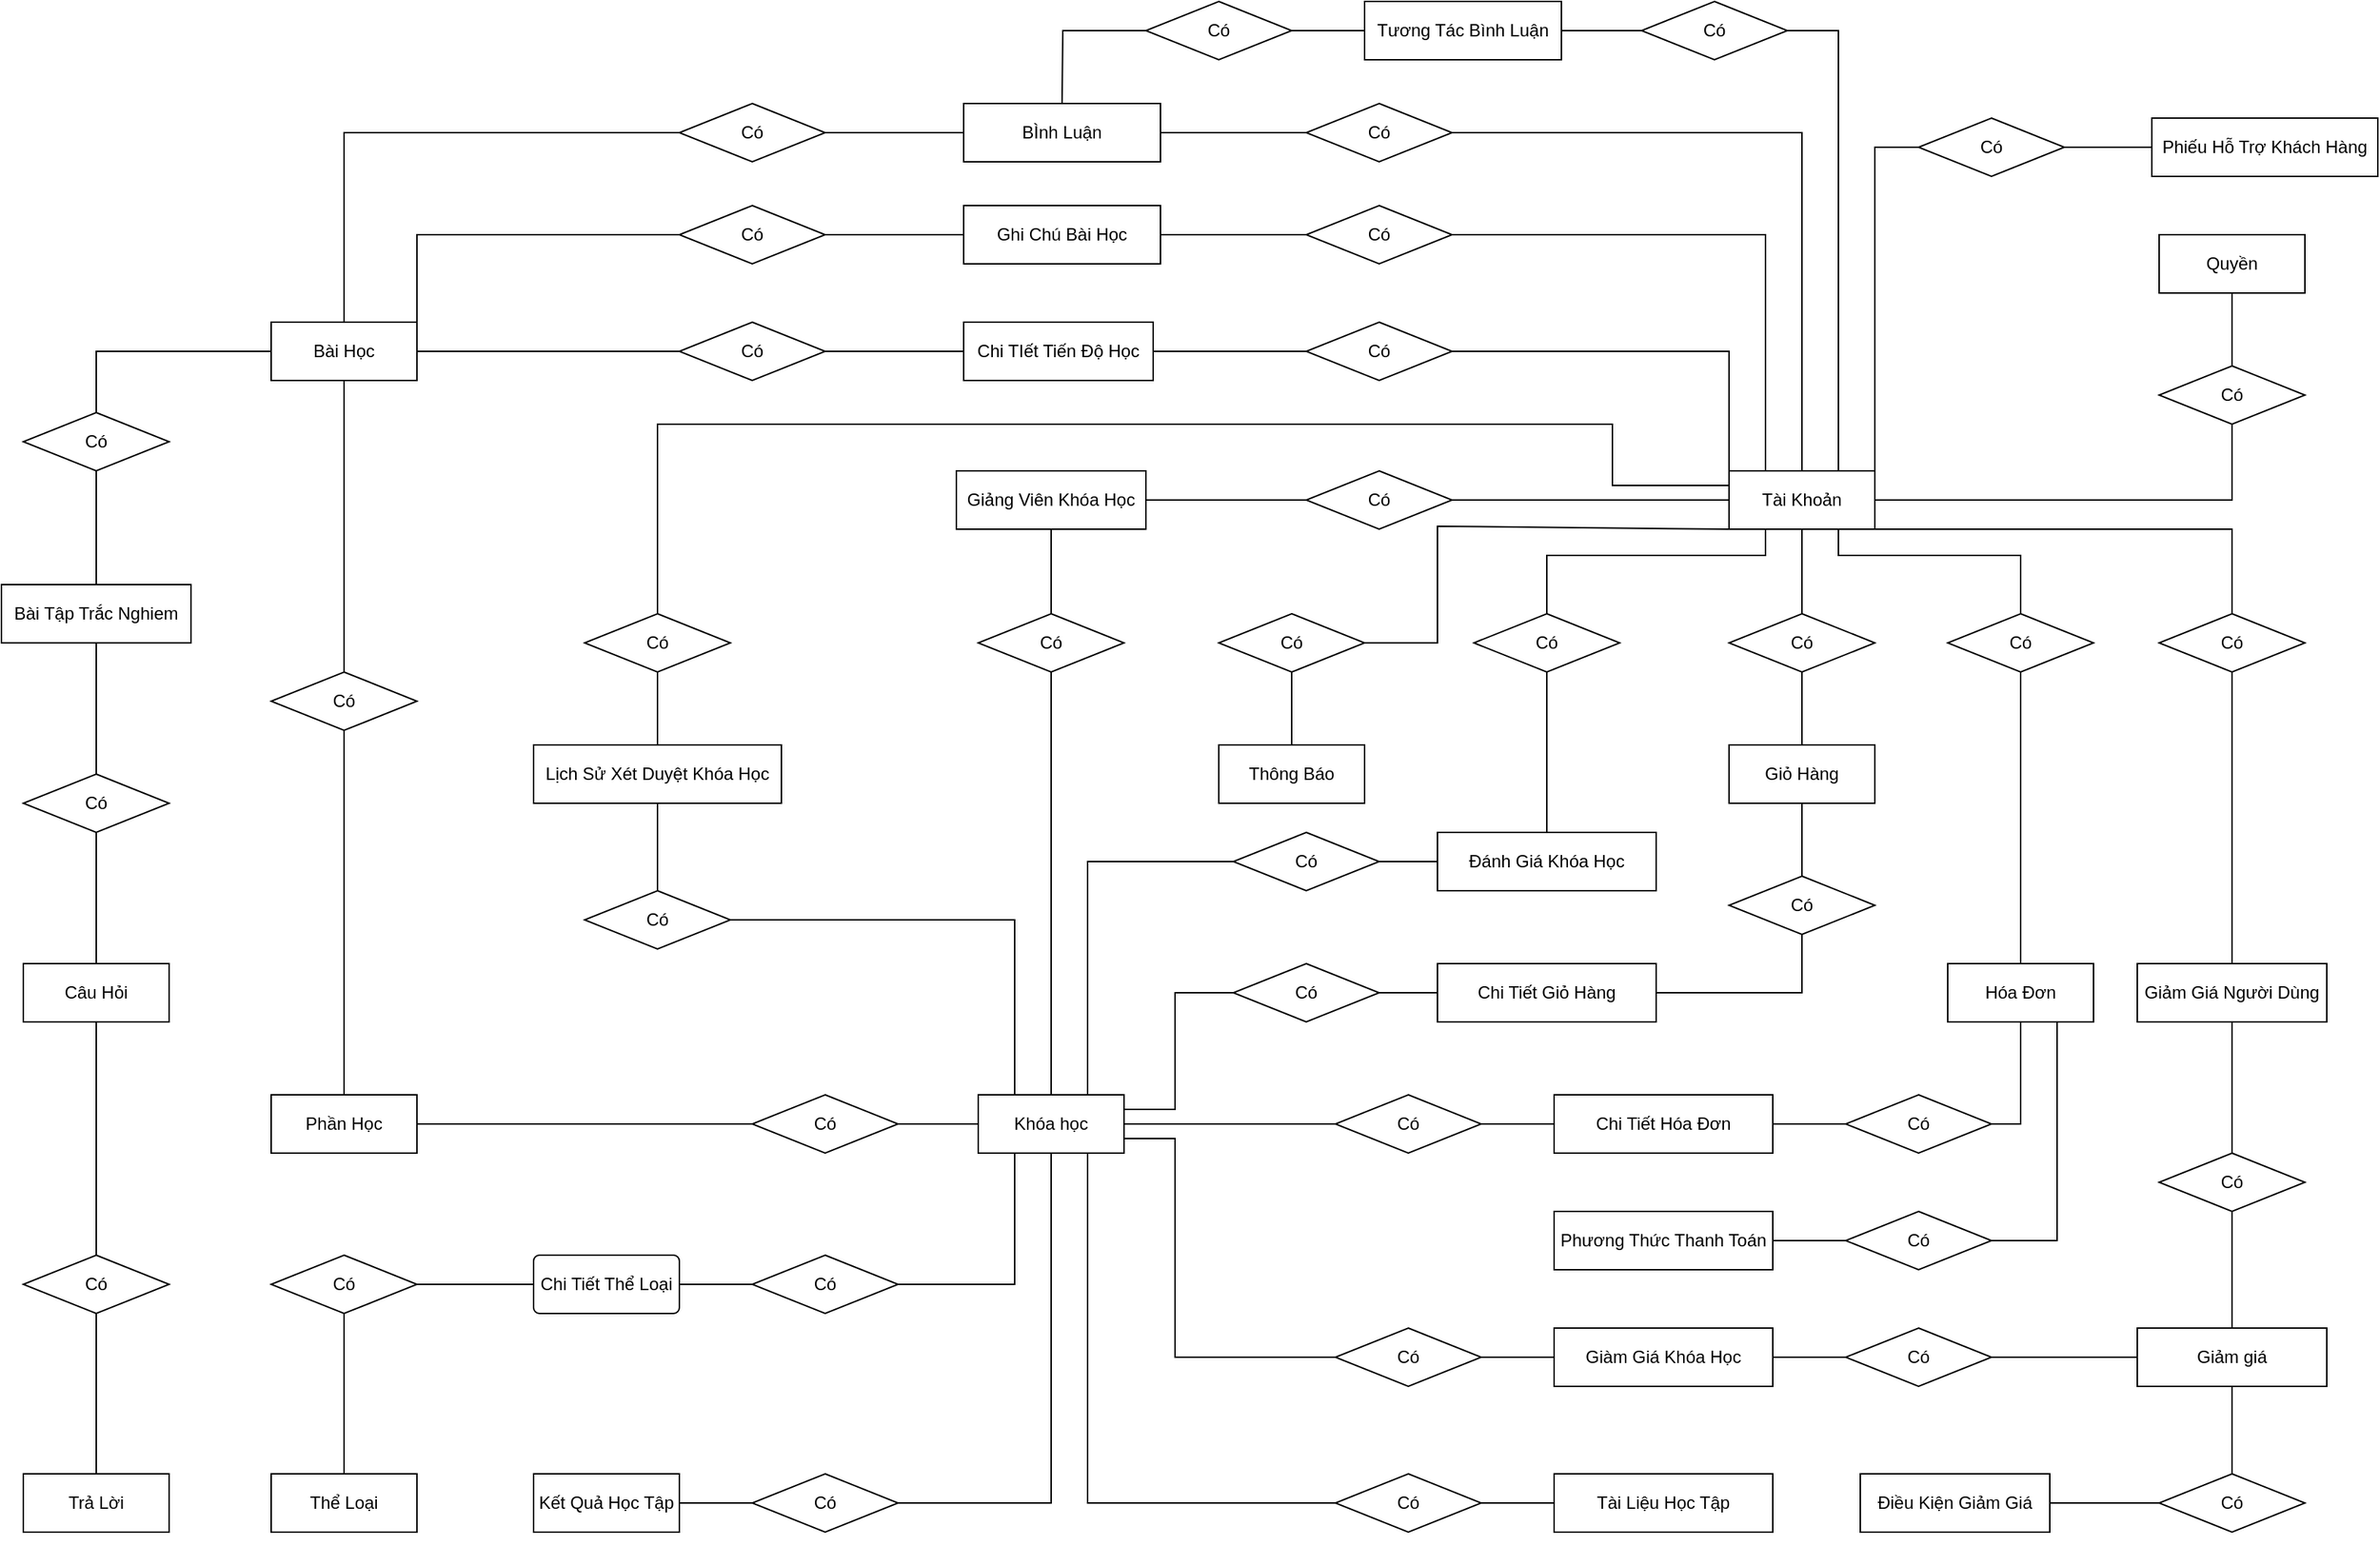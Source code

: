<mxfile version="26.0.4">
  <diagram id="R2lEEEUBdFMjLlhIrx00" name="Page-1">
    <mxGraphModel dx="2279" dy="1959" grid="1" gridSize="10" guides="1" tooltips="1" connect="1" arrows="1" fold="1" page="1" pageScale="1" pageWidth="850" pageHeight="1100" math="0" shadow="0" extFonts="Permanent Marker^https://fonts.googleapis.com/css?family=Permanent+Marker">
      <root>
        <mxCell id="0" />
        <mxCell id="1" parent="0" />
        <mxCell id="bHssMF1aIb_r4F3_CLn2-1" value="Có" style="shape=rhombus;perimeter=rhombusPerimeter;whiteSpace=wrap;html=1;align=center;fontSize=12;" vertex="1" parent="1">
          <mxGeometry x="1015" y="-60" width="100" height="40" as="geometry" />
        </mxCell>
        <mxCell id="bHssMF1aIb_r4F3_CLn2-8" value="Tài Khoản" style="whiteSpace=wrap;html=1;align=center;" vertex="1" parent="1">
          <mxGeometry x="720" y="12" width="100" height="40" as="geometry" />
        </mxCell>
        <mxCell id="bHssMF1aIb_r4F3_CLn2-9" value="Khóa học" style="whiteSpace=wrap;html=1;align=center;" vertex="1" parent="1">
          <mxGeometry x="205" y="440" width="100" height="40" as="geometry" />
        </mxCell>
        <mxCell id="bHssMF1aIb_r4F3_CLn2-13" value="Quyền" style="whiteSpace=wrap;html=1;align=center;" vertex="1" parent="1">
          <mxGeometry x="1015" y="-150" width="100" height="40" as="geometry" />
        </mxCell>
        <mxCell id="bHssMF1aIb_r4F3_CLn2-28" value="Giảng Viên Khóa Học" style="whiteSpace=wrap;html=1;align=center;" vertex="1" parent="1">
          <mxGeometry x="190" y="12" width="130" height="40" as="geometry" />
        </mxCell>
        <mxCell id="bHssMF1aIb_r4F3_CLn2-34" value="Có" style="shape=rhombus;perimeter=rhombusPerimeter;whiteSpace=wrap;html=1;align=center;fontSize=12;" vertex="1" parent="1">
          <mxGeometry x="430" y="12" width="100" height="40" as="geometry" />
        </mxCell>
        <mxCell id="bHssMF1aIb_r4F3_CLn2-35" value="Có" style="shape=rhombus;perimeter=rhombusPerimeter;whiteSpace=wrap;html=1;align=center;fontSize=12;" vertex="1" parent="1">
          <mxGeometry x="-450" y="-28" width="100" height="40" as="geometry" />
        </mxCell>
        <mxCell id="bHssMF1aIb_r4F3_CLn2-36" value="Chi Tiết Thể Loại" style="rounded=1;arcSize=10;whiteSpace=wrap;html=1;align=center;" vertex="1" parent="1">
          <mxGeometry x="-100" y="550" width="100" height="40" as="geometry" />
        </mxCell>
        <mxCell id="bHssMF1aIb_r4F3_CLn2-37" value="Phần Học" style="whiteSpace=wrap;html=1;align=center;" vertex="1" parent="1">
          <mxGeometry x="-280" y="440" width="100" height="40" as="geometry" />
        </mxCell>
        <mxCell id="bHssMF1aIb_r4F3_CLn2-39" value="Bài Học" style="whiteSpace=wrap;html=1;align=center;" vertex="1" parent="1">
          <mxGeometry x="-280" y="-90" width="100" height="40" as="geometry" />
        </mxCell>
        <mxCell id="bHssMF1aIb_r4F3_CLn2-40" value="Có" style="shape=rhombus;perimeter=rhombusPerimeter;whiteSpace=wrap;html=1;align=center;fontSize=12;" vertex="1" parent="1">
          <mxGeometry x="50" y="440" width="100" height="40" as="geometry" />
        </mxCell>
        <mxCell id="bHssMF1aIb_r4F3_CLn2-41" value="Có" style="shape=rhombus;perimeter=rhombusPerimeter;whiteSpace=wrap;html=1;align=center;fontSize=12;" vertex="1" parent="1">
          <mxGeometry x="-280" y="150" width="100" height="40" as="geometry" />
        </mxCell>
        <mxCell id="bHssMF1aIb_r4F3_CLn2-43" value="Thể Loại" style="whiteSpace=wrap;html=1;align=center;" vertex="1" parent="1">
          <mxGeometry x="-280" y="700" width="100" height="40" as="geometry" />
        </mxCell>
        <mxCell id="bHssMF1aIb_r4F3_CLn2-44" value="Kết Quả Học Tập" style="whiteSpace=wrap;html=1;align=center;" vertex="1" parent="1">
          <mxGeometry x="-100" y="700" width="100" height="40" as="geometry" />
        </mxCell>
        <mxCell id="bHssMF1aIb_r4F3_CLn2-45" value="Tài Liệu Học Tập" style="whiteSpace=wrap;html=1;align=center;" vertex="1" parent="1">
          <mxGeometry x="600" y="700" width="150" height="40" as="geometry" />
        </mxCell>
        <mxCell id="bHssMF1aIb_r4F3_CLn2-46" value="Hóa Đơn" style="whiteSpace=wrap;html=1;align=center;" vertex="1" parent="1">
          <mxGeometry x="870" y="350" width="100" height="40" as="geometry" />
        </mxCell>
        <mxCell id="bHssMF1aIb_r4F3_CLn2-47" value="Chi Tiết Hóa Đơn" style="whiteSpace=wrap;html=1;align=center;" vertex="1" parent="1">
          <mxGeometry x="600" y="440" width="150" height="40" as="geometry" />
        </mxCell>
        <mxCell id="bHssMF1aIb_r4F3_CLn2-48" value="Chi Tiết Giỏ Hàng" style="whiteSpace=wrap;html=1;align=center;" vertex="1" parent="1">
          <mxGeometry x="520" y="350" width="150" height="40" as="geometry" />
        </mxCell>
        <mxCell id="bHssMF1aIb_r4F3_CLn2-49" value="Giỏ Hàng" style="whiteSpace=wrap;html=1;align=center;" vertex="1" parent="1">
          <mxGeometry x="720" y="200" width="100" height="40" as="geometry" />
        </mxCell>
        <mxCell id="bHssMF1aIb_r4F3_CLn2-50" value="Giảm giá" style="whiteSpace=wrap;html=1;align=center;" vertex="1" parent="1">
          <mxGeometry x="1000" y="600" width="130" height="40" as="geometry" />
        </mxCell>
        <mxCell id="bHssMF1aIb_r4F3_CLn2-51" value="Giàm Giá Khóa Học" style="whiteSpace=wrap;html=1;align=center;" vertex="1" parent="1">
          <mxGeometry x="600" y="600" width="150" height="40" as="geometry" />
        </mxCell>
        <mxCell id="bHssMF1aIb_r4F3_CLn2-52" value="Giảm Giá Người Dùng" style="whiteSpace=wrap;html=1;align=center;" vertex="1" parent="1">
          <mxGeometry x="1000" y="350" width="130" height="40" as="geometry" />
        </mxCell>
        <mxCell id="bHssMF1aIb_r4F3_CLn2-53" value="Điều Kiện Giảm Giá" style="whiteSpace=wrap;html=1;align=center;" vertex="1" parent="1">
          <mxGeometry x="810" y="700" width="130" height="40" as="geometry" />
        </mxCell>
        <mxCell id="bHssMF1aIb_r4F3_CLn2-54" value="Bài Tập Trắc Nghiem" style="whiteSpace=wrap;html=1;align=center;" vertex="1" parent="1">
          <mxGeometry x="-465" y="90" width="130" height="40" as="geometry" />
        </mxCell>
        <mxCell id="bHssMF1aIb_r4F3_CLn2-55" value="Câu Hỏi" style="whiteSpace=wrap;html=1;align=center;" vertex="1" parent="1">
          <mxGeometry x="-450" y="350" width="100" height="40" as="geometry" />
        </mxCell>
        <mxCell id="bHssMF1aIb_r4F3_CLn2-56" value="Trả Lời" style="whiteSpace=wrap;html=1;align=center;" vertex="1" parent="1">
          <mxGeometry x="-450" y="700" width="100" height="40" as="geometry" />
        </mxCell>
        <mxCell id="bHssMF1aIb_r4F3_CLn2-67" value="" style="endArrow=none;html=1;rounded=0;entryX=0.5;entryY=1;entryDx=0;entryDy=0;exitX=1;exitY=0.5;exitDx=0;exitDy=0;" edge="1" parent="1" source="bHssMF1aIb_r4F3_CLn2-8" target="bHssMF1aIb_r4F3_CLn2-1">
          <mxGeometry relative="1" as="geometry">
            <mxPoint x="690" y="32" as="sourcePoint" />
            <mxPoint x="850" y="31.57" as="targetPoint" />
            <Array as="points">
              <mxPoint x="920" y="32" />
              <mxPoint x="1065" y="32" />
            </Array>
          </mxGeometry>
        </mxCell>
        <mxCell id="bHssMF1aIb_r4F3_CLn2-68" value="" style="resizable=0;html=1;whiteSpace=wrap;align=left;verticalAlign=bottom;" connectable="0" vertex="1" parent="bHssMF1aIb_r4F3_CLn2-67">
          <mxGeometry x="-1" relative="1" as="geometry">
            <mxPoint x="10" as="offset" />
          </mxGeometry>
        </mxCell>
        <mxCell id="bHssMF1aIb_r4F3_CLn2-69" value="" style="resizable=0;html=1;whiteSpace=wrap;align=right;verticalAlign=bottom;" connectable="0" vertex="1" parent="bHssMF1aIb_r4F3_CLn2-67">
          <mxGeometry x="1" relative="1" as="geometry" />
        </mxCell>
        <mxCell id="bHssMF1aIb_r4F3_CLn2-76" value="" style="endArrow=none;html=1;rounded=0;exitX=0.5;exitY=0;exitDx=0;exitDy=0;entryX=0.5;entryY=1;entryDx=0;entryDy=0;" edge="1" parent="1" source="bHssMF1aIb_r4F3_CLn2-1" target="bHssMF1aIb_r4F3_CLn2-13">
          <mxGeometry relative="1" as="geometry">
            <mxPoint x="900" y="49.13" as="sourcePoint" />
            <mxPoint x="1060" y="49.13" as="targetPoint" />
          </mxGeometry>
        </mxCell>
        <mxCell id="bHssMF1aIb_r4F3_CLn2-77" value="" style="resizable=0;html=1;whiteSpace=wrap;align=right;verticalAlign=bottom;" connectable="0" vertex="1" parent="bHssMF1aIb_r4F3_CLn2-76">
          <mxGeometry x="1" relative="1" as="geometry">
            <mxPoint x="-10" as="offset" />
          </mxGeometry>
        </mxCell>
        <mxCell id="bHssMF1aIb_r4F3_CLn2-78" value="" style="endArrow=none;html=1;rounded=0;exitX=1;exitY=0.5;exitDx=0;exitDy=0;entryX=0;entryY=0.5;entryDx=0;entryDy=0;" edge="1" parent="1" source="bHssMF1aIb_r4F3_CLn2-28" target="bHssMF1aIb_r4F3_CLn2-34">
          <mxGeometry relative="1" as="geometry">
            <mxPoint x="680" y="42" as="sourcePoint" />
            <mxPoint x="430" y="90" as="targetPoint" />
          </mxGeometry>
        </mxCell>
        <mxCell id="bHssMF1aIb_r4F3_CLn2-79" value="" style="resizable=0;html=1;whiteSpace=wrap;align=left;verticalAlign=bottom;" connectable="0" vertex="1" parent="bHssMF1aIb_r4F3_CLn2-78">
          <mxGeometry x="-1" relative="1" as="geometry">
            <mxPoint x="10" as="offset" />
          </mxGeometry>
        </mxCell>
        <mxCell id="bHssMF1aIb_r4F3_CLn2-80" value="" style="resizable=0;html=1;whiteSpace=wrap;align=right;verticalAlign=bottom;" connectable="0" vertex="1" parent="bHssMF1aIb_r4F3_CLn2-78">
          <mxGeometry x="1" relative="1" as="geometry" />
        </mxCell>
        <mxCell id="bHssMF1aIb_r4F3_CLn2-81" value="" style="endArrow=none;html=1;rounded=0;exitX=1;exitY=0.5;exitDx=0;exitDy=0;entryX=0;entryY=0.5;entryDx=0;entryDy=0;" edge="1" parent="1" source="bHssMF1aIb_r4F3_CLn2-34" target="bHssMF1aIb_r4F3_CLn2-8">
          <mxGeometry relative="1" as="geometry">
            <mxPoint x="450" y="100" as="sourcePoint" />
            <mxPoint x="540" y="100" as="targetPoint" />
          </mxGeometry>
        </mxCell>
        <mxCell id="bHssMF1aIb_r4F3_CLn2-82" value="" style="resizable=0;html=1;whiteSpace=wrap;align=right;verticalAlign=bottom;" connectable="0" vertex="1" parent="bHssMF1aIb_r4F3_CLn2-81">
          <mxGeometry x="1" relative="1" as="geometry">
            <mxPoint x="-10" as="offset" />
          </mxGeometry>
        </mxCell>
        <mxCell id="bHssMF1aIb_r4F3_CLn2-83" value="Có" style="shape=rhombus;perimeter=rhombusPerimeter;whiteSpace=wrap;html=1;align=center;fontSize=12;" vertex="1" parent="1">
          <mxGeometry x="205" y="110" width="100" height="40" as="geometry" />
        </mxCell>
        <mxCell id="bHssMF1aIb_r4F3_CLn2-84" value="" style="endArrow=none;html=1;rounded=0;exitX=0.5;exitY=1;exitDx=0;exitDy=0;entryX=0.5;entryY=0;entryDx=0;entryDy=0;" edge="1" parent="1" target="bHssMF1aIb_r4F3_CLn2-83" source="bHssMF1aIb_r4F3_CLn2-28">
          <mxGeometry relative="1" as="geometry">
            <mxPoint x="270" y="130" as="sourcePoint" />
            <mxPoint x="380" y="188" as="targetPoint" />
          </mxGeometry>
        </mxCell>
        <mxCell id="bHssMF1aIb_r4F3_CLn2-85" value="" style="resizable=0;html=1;whiteSpace=wrap;align=left;verticalAlign=bottom;" connectable="0" vertex="1" parent="bHssMF1aIb_r4F3_CLn2-84">
          <mxGeometry x="-1" relative="1" as="geometry">
            <mxPoint x="10" as="offset" />
          </mxGeometry>
        </mxCell>
        <mxCell id="bHssMF1aIb_r4F3_CLn2-86" value="" style="resizable=0;html=1;whiteSpace=wrap;align=right;verticalAlign=bottom;" connectable="0" vertex="1" parent="bHssMF1aIb_r4F3_CLn2-84">
          <mxGeometry x="1" relative="1" as="geometry" />
        </mxCell>
        <mxCell id="bHssMF1aIb_r4F3_CLn2-87" value="" style="endArrow=none;html=1;rounded=0;exitX=0.5;exitY=1;exitDx=0;exitDy=0;entryX=0.5;entryY=0;entryDx=0;entryDy=0;" edge="1" parent="1" source="bHssMF1aIb_r4F3_CLn2-83" target="bHssMF1aIb_r4F3_CLn2-9">
          <mxGeometry relative="1" as="geometry">
            <mxPoint x="400" y="198" as="sourcePoint" />
            <mxPoint x="520" y="130" as="targetPoint" />
          </mxGeometry>
        </mxCell>
        <mxCell id="bHssMF1aIb_r4F3_CLn2-88" value="" style="resizable=0;html=1;whiteSpace=wrap;align=right;verticalAlign=bottom;" connectable="0" vertex="1" parent="bHssMF1aIb_r4F3_CLn2-87">
          <mxGeometry x="1" relative="1" as="geometry">
            <mxPoint x="-10" as="offset" />
          </mxGeometry>
        </mxCell>
        <mxCell id="bHssMF1aIb_r4F3_CLn2-89" value="" style="endArrow=none;html=1;rounded=0;entryX=1;entryY=0.5;entryDx=0;entryDy=0;exitX=0;exitY=0.5;exitDx=0;exitDy=0;" edge="1" parent="1" source="bHssMF1aIb_r4F3_CLn2-9" target="bHssMF1aIb_r4F3_CLn2-40">
          <mxGeometry relative="1" as="geometry">
            <mxPoint x="150" y="420" as="sourcePoint" />
            <mxPoint x="520" y="510" as="targetPoint" />
          </mxGeometry>
        </mxCell>
        <mxCell id="bHssMF1aIb_r4F3_CLn2-90" value="" style="endArrow=none;html=1;rounded=0;exitX=0;exitY=0.5;exitDx=0;exitDy=0;entryX=1;entryY=0.5;entryDx=0;entryDy=0;" edge="1" parent="1" source="bHssMF1aIb_r4F3_CLn2-40" target="bHssMF1aIb_r4F3_CLn2-37">
          <mxGeometry relative="1" as="geometry">
            <mxPoint x="265" y="500" as="sourcePoint" />
            <mxPoint x="265" y="560" as="targetPoint" />
          </mxGeometry>
        </mxCell>
        <mxCell id="bHssMF1aIb_r4F3_CLn2-92" value="" style="endArrow=none;html=1;rounded=0;exitX=0.5;exitY=0;exitDx=0;exitDy=0;entryX=0.5;entryY=1;entryDx=0;entryDy=0;" edge="1" parent="1" source="bHssMF1aIb_r4F3_CLn2-37" target="bHssMF1aIb_r4F3_CLn2-41">
          <mxGeometry relative="1" as="geometry">
            <mxPoint x="-265" y="40" as="sourcePoint" />
            <mxPoint x="-150" y="290" as="targetPoint" />
            <Array as="points" />
          </mxGeometry>
        </mxCell>
        <mxCell id="bHssMF1aIb_r4F3_CLn2-93" value="" style="endArrow=none;html=1;rounded=0;entryX=0.5;entryY=1;entryDx=0;entryDy=0;exitX=0.5;exitY=0;exitDx=0;exitDy=0;" edge="1" parent="1" source="bHssMF1aIb_r4F3_CLn2-41" target="bHssMF1aIb_r4F3_CLn2-39">
          <mxGeometry relative="1" as="geometry">
            <mxPoint x="-265" y="40" as="sourcePoint" />
            <mxPoint x="-105" y="40" as="targetPoint" />
            <Array as="points" />
          </mxGeometry>
        </mxCell>
        <mxCell id="bHssMF1aIb_r4F3_CLn2-94" value="" style="endArrow=none;html=1;rounded=0;entryX=0;entryY=0.5;entryDx=0;entryDy=0;exitX=0.5;exitY=0;exitDx=0;exitDy=0;" edge="1" parent="1" source="bHssMF1aIb_r4F3_CLn2-35" target="bHssMF1aIb_r4F3_CLn2-39">
          <mxGeometry relative="1" as="geometry">
            <mxPoint x="-265" y="140" as="sourcePoint" />
            <mxPoint x="-165" y="140" as="targetPoint" />
            <Array as="points">
              <mxPoint x="-400" y="-70" />
            </Array>
          </mxGeometry>
        </mxCell>
        <mxCell id="bHssMF1aIb_r4F3_CLn2-96" value="" style="endArrow=none;html=1;rounded=0;entryX=0.5;entryY=1;entryDx=0;entryDy=0;exitX=0.5;exitY=0;exitDx=0;exitDy=0;" edge="1" parent="1" source="bHssMF1aIb_r4F3_CLn2-54" target="bHssMF1aIb_r4F3_CLn2-35">
          <mxGeometry relative="1" as="geometry">
            <mxPoint x="-285" y="170" as="sourcePoint" />
            <mxPoint x="-125" y="170" as="targetPoint" />
          </mxGeometry>
        </mxCell>
        <mxCell id="bHssMF1aIb_r4F3_CLn2-101" value="Có" style="shape=rhombus;perimeter=rhombusPerimeter;whiteSpace=wrap;html=1;align=center;fontSize=12;" vertex="1" parent="1">
          <mxGeometry x="720" y="110" width="100" height="40" as="geometry" />
        </mxCell>
        <mxCell id="bHssMF1aIb_r4F3_CLn2-102" value="" style="endArrow=none;html=1;rounded=0;entryX=0.5;entryY=1;entryDx=0;entryDy=0;exitX=0.5;exitY=0;exitDx=0;exitDy=0;" edge="1" parent="1" source="bHssMF1aIb_r4F3_CLn2-49" target="bHssMF1aIb_r4F3_CLn2-101">
          <mxGeometry relative="1" as="geometry">
            <mxPoint x="650" y="310" as="sourcePoint" />
            <mxPoint x="810" y="310" as="targetPoint" />
          </mxGeometry>
        </mxCell>
        <mxCell id="bHssMF1aIb_r4F3_CLn2-103" value="" style="endArrow=none;html=1;rounded=0;exitX=0.5;exitY=1;exitDx=0;exitDy=0;entryX=0.5;entryY=0;entryDx=0;entryDy=0;" edge="1" parent="1" source="bHssMF1aIb_r4F3_CLn2-8" target="bHssMF1aIb_r4F3_CLn2-101">
          <mxGeometry relative="1" as="geometry">
            <mxPoint x="430" y="280" as="sourcePoint" />
            <mxPoint x="590" y="280" as="targetPoint" />
          </mxGeometry>
        </mxCell>
        <mxCell id="bHssMF1aIb_r4F3_CLn2-106" value="Có" style="shape=rhombus;perimeter=rhombusPerimeter;whiteSpace=wrap;html=1;align=center;fontSize=12;" vertex="1" parent="1">
          <mxGeometry x="720" y="290" width="100" height="40" as="geometry" />
        </mxCell>
        <mxCell id="bHssMF1aIb_r4F3_CLn2-107" value="" style="endArrow=none;html=1;rounded=0;entryX=0.5;entryY=1;entryDx=0;entryDy=0;exitX=1;exitY=0.5;exitDx=0;exitDy=0;" edge="1" parent="1" target="bHssMF1aIb_r4F3_CLn2-106" source="bHssMF1aIb_r4F3_CLn2-48">
          <mxGeometry relative="1" as="geometry">
            <mxPoint x="1230" y="428" as="sourcePoint" />
            <mxPoint x="860" y="498" as="targetPoint" />
            <Array as="points">
              <mxPoint x="770" y="370" />
            </Array>
          </mxGeometry>
        </mxCell>
        <mxCell id="bHssMF1aIb_r4F3_CLn2-108" value="" style="endArrow=none;html=1;rounded=0;exitX=0.5;exitY=1;exitDx=0;exitDy=0;entryX=0.5;entryY=0;entryDx=0;entryDy=0;" edge="1" parent="1" target="bHssMF1aIb_r4F3_CLn2-106" source="bHssMF1aIb_r4F3_CLn2-49">
          <mxGeometry relative="1" as="geometry">
            <mxPoint x="670" y="240" as="sourcePoint" />
            <mxPoint x="640" y="468" as="targetPoint" />
          </mxGeometry>
        </mxCell>
        <mxCell id="bHssMF1aIb_r4F3_CLn2-109" value="Có" style="shape=rhombus;perimeter=rhombusPerimeter;whiteSpace=wrap;html=1;align=center;fontSize=12;" vertex="1" parent="1">
          <mxGeometry x="380" y="350" width="100" height="40" as="geometry" />
        </mxCell>
        <mxCell id="bHssMF1aIb_r4F3_CLn2-110" value="" style="endArrow=none;html=1;rounded=0;entryX=1;entryY=0.5;entryDx=0;entryDy=0;exitX=0;exitY=0.5;exitDx=0;exitDy=0;" edge="1" parent="1" target="bHssMF1aIb_r4F3_CLn2-109" source="bHssMF1aIb_r4F3_CLn2-48">
          <mxGeometry relative="1" as="geometry">
            <mxPoint x="1020" y="624" as="sourcePoint" />
            <mxPoint x="650" y="694" as="targetPoint" />
          </mxGeometry>
        </mxCell>
        <mxCell id="bHssMF1aIb_r4F3_CLn2-111" value="" style="endArrow=none;html=1;rounded=0;entryX=0;entryY=0.5;entryDx=0;entryDy=0;exitX=1;exitY=0.25;exitDx=0;exitDy=0;" edge="1" parent="1" target="bHssMF1aIb_r4F3_CLn2-109" source="bHssMF1aIb_r4F3_CLn2-9">
          <mxGeometry relative="1" as="geometry">
            <mxPoint x="387.5" y="410" as="sourcePoint" />
            <mxPoint x="452.5" y="180.0" as="targetPoint" />
            <Array as="points">
              <mxPoint x="340" y="450" />
              <mxPoint x="340" y="430" />
              <mxPoint x="340" y="370" />
            </Array>
          </mxGeometry>
        </mxCell>
        <mxCell id="bHssMF1aIb_r4F3_CLn2-113" value="Có" style="shape=rhombus;perimeter=rhombusPerimeter;whiteSpace=wrap;html=1;align=center;fontSize=12;" vertex="1" parent="1">
          <mxGeometry x="50" y="700" width="100" height="40" as="geometry" />
        </mxCell>
        <mxCell id="bHssMF1aIb_r4F3_CLn2-114" value="" style="endArrow=none;html=1;rounded=0;exitX=1;exitY=0.5;exitDx=0;exitDy=0;entryX=0;entryY=0.5;entryDx=0;entryDy=0;" edge="1" parent="1" target="bHssMF1aIb_r4F3_CLn2-113" source="bHssMF1aIb_r4F3_CLn2-44">
          <mxGeometry relative="1" as="geometry">
            <mxPoint x="-460" y="50" as="sourcePoint" />
            <mxPoint x="-245" y="10" as="targetPoint" />
          </mxGeometry>
        </mxCell>
        <mxCell id="bHssMF1aIb_r4F3_CLn2-115" value="" style="endArrow=none;html=1;rounded=0;exitX=1;exitY=0.5;exitDx=0;exitDy=0;entryX=0.5;entryY=1;entryDx=0;entryDy=0;" edge="1" parent="1" source="bHssMF1aIb_r4F3_CLn2-113" target="bHssMF1aIb_r4F3_CLn2-9">
          <mxGeometry relative="1" as="geometry">
            <mxPoint x="-65" y="400" as="sourcePoint" />
            <mxPoint x="210" y="520" as="targetPoint" />
            <Array as="points">
              <mxPoint x="255" y="720" />
            </Array>
          </mxGeometry>
        </mxCell>
        <mxCell id="bHssMF1aIb_r4F3_CLn2-116" value="Có" style="shape=rhombus;perimeter=rhombusPerimeter;whiteSpace=wrap;html=1;align=center;fontSize=12;" vertex="1" parent="1">
          <mxGeometry x="450" y="700" width="100" height="40" as="geometry" />
        </mxCell>
        <mxCell id="bHssMF1aIb_r4F3_CLn2-118" value="" style="endArrow=none;html=1;rounded=0;entryX=0.75;entryY=1;entryDx=0;entryDy=0;exitX=0;exitY=0.5;exitDx=0;exitDy=0;" edge="1" parent="1" source="bHssMF1aIb_r4F3_CLn2-116" target="bHssMF1aIb_r4F3_CLn2-9">
          <mxGeometry relative="1" as="geometry">
            <mxPoint x="280" y="720" as="sourcePoint" />
            <mxPoint x="270" y="530" as="targetPoint" />
            <Array as="points">
              <mxPoint x="280" y="720" />
            </Array>
          </mxGeometry>
        </mxCell>
        <mxCell id="bHssMF1aIb_r4F3_CLn2-120" value="Có" style="shape=rhombus;perimeter=rhombusPerimeter;whiteSpace=wrap;html=1;align=center;fontSize=12;" vertex="1" parent="1">
          <mxGeometry x="870" y="110" width="100" height="40" as="geometry" />
        </mxCell>
        <mxCell id="bHssMF1aIb_r4F3_CLn2-121" value="" style="endArrow=none;html=1;rounded=0;entryX=0.5;entryY=0;entryDx=0;entryDy=0;exitX=0.75;exitY=1;exitDx=0;exitDy=0;" edge="1" parent="1" target="bHssMF1aIb_r4F3_CLn2-120" source="bHssMF1aIb_r4F3_CLn2-8">
          <mxGeometry relative="1" as="geometry">
            <mxPoint x="605" y="200" as="sourcePoint" />
            <mxPoint x="820" y="160" as="targetPoint" />
            <Array as="points">
              <mxPoint x="795" y="70" />
              <mxPoint x="920" y="70" />
            </Array>
          </mxGeometry>
        </mxCell>
        <mxCell id="bHssMF1aIb_r4F3_CLn2-122" value="" style="endArrow=none;html=1;rounded=0;entryX=0.5;entryY=0;entryDx=0;entryDy=0;exitX=0.5;exitY=1;exitDx=0;exitDy=0;" edge="1" parent="1" source="bHssMF1aIb_r4F3_CLn2-120" target="bHssMF1aIb_r4F3_CLn2-46">
          <mxGeometry relative="1" as="geometry">
            <mxPoint x="660" y="160" as="sourcePoint" />
            <mxPoint x="860" y="200" as="targetPoint" />
          </mxGeometry>
        </mxCell>
        <mxCell id="bHssMF1aIb_r4F3_CLn2-124" value="Có" style="shape=rhombus;perimeter=rhombusPerimeter;whiteSpace=wrap;html=1;align=center;fontSize=12;" vertex="1" parent="1">
          <mxGeometry x="450" y="440" width="100" height="40" as="geometry" />
        </mxCell>
        <mxCell id="bHssMF1aIb_r4F3_CLn2-125" value="" style="endArrow=none;html=1;rounded=0;entryX=0;entryY=0.5;entryDx=0;entryDy=0;exitX=1;exitY=0.5;exitDx=0;exitDy=0;" edge="1" parent="1" target="bHssMF1aIb_r4F3_CLn2-124" source="bHssMF1aIb_r4F3_CLn2-9">
          <mxGeometry relative="1" as="geometry">
            <mxPoint x="390" y="420" as="sourcePoint" />
            <mxPoint x="704.5" y="458" as="targetPoint" />
            <Array as="points">
              <mxPoint x="360" y="460" />
              <mxPoint x="390" y="460" />
              <mxPoint x="430" y="460" />
            </Array>
          </mxGeometry>
        </mxCell>
        <mxCell id="bHssMF1aIb_r4F3_CLn2-126" value="" style="endArrow=none;html=1;rounded=0;entryX=0;entryY=0.5;entryDx=0;entryDy=0;exitX=1;exitY=0.5;exitDx=0;exitDy=0;" edge="1" parent="1" source="bHssMF1aIb_r4F3_CLn2-124" target="bHssMF1aIb_r4F3_CLn2-47">
          <mxGeometry relative="1" as="geometry">
            <mxPoint x="544.5" y="438" as="sourcePoint" />
            <mxPoint x="724.5" y="628" as="targetPoint" />
          </mxGeometry>
        </mxCell>
        <mxCell id="bHssMF1aIb_r4F3_CLn2-127" value="Có" style="shape=rhombus;perimeter=rhombusPerimeter;whiteSpace=wrap;html=1;align=center;fontSize=12;" vertex="1" parent="1">
          <mxGeometry x="800" y="440" width="100" height="40" as="geometry" />
        </mxCell>
        <mxCell id="bHssMF1aIb_r4F3_CLn2-128" value="" style="endArrow=none;html=1;rounded=0;entryX=0;entryY=0.5;entryDx=0;entryDy=0;exitX=1;exitY=0.5;exitDx=0;exitDy=0;" edge="1" parent="1" target="bHssMF1aIb_r4F3_CLn2-127" source="bHssMF1aIb_r4F3_CLn2-47">
          <mxGeometry relative="1" as="geometry">
            <mxPoint x="741" y="271" as="sourcePoint" />
            <mxPoint x="1050" y="199" as="targetPoint" />
          </mxGeometry>
        </mxCell>
        <mxCell id="bHssMF1aIb_r4F3_CLn2-129" value="" style="endArrow=none;html=1;rounded=0;entryX=0.5;entryY=1;entryDx=0;entryDy=0;exitX=1;exitY=0.5;exitDx=0;exitDy=0;" edge="1" parent="1" source="bHssMF1aIb_r4F3_CLn2-127" target="bHssMF1aIb_r4F3_CLn2-46">
          <mxGeometry relative="1" as="geometry">
            <mxPoint x="890" y="219" as="sourcePoint" />
            <mxPoint x="831" y="361" as="targetPoint" />
            <Array as="points">
              <mxPoint x="920" y="460" />
            </Array>
          </mxGeometry>
        </mxCell>
        <mxCell id="bHssMF1aIb_r4F3_CLn2-136" value="Phương Thức Thanh Toán" style="whiteSpace=wrap;html=1;align=center;" vertex="1" parent="1">
          <mxGeometry x="600" y="520" width="150" height="40" as="geometry" />
        </mxCell>
        <mxCell id="bHssMF1aIb_r4F3_CLn2-139" value="Có" style="shape=rhombus;perimeter=rhombusPerimeter;whiteSpace=wrap;html=1;align=center;fontSize=12;" vertex="1" parent="1">
          <mxGeometry x="450" y="600" width="100" height="40" as="geometry" />
        </mxCell>
        <mxCell id="bHssMF1aIb_r4F3_CLn2-140" value="" style="endArrow=none;html=1;rounded=0;entryX=0;entryY=0.5;entryDx=0;entryDy=0;exitX=1;exitY=0.75;exitDx=0;exitDy=0;" edge="1" parent="1" target="bHssMF1aIb_r4F3_CLn2-139" source="bHssMF1aIb_r4F3_CLn2-9">
          <mxGeometry relative="1" as="geometry">
            <mxPoint x="305" y="540" as="sourcePoint" />
            <mxPoint x="704.5" y="578" as="targetPoint" />
            <Array as="points">
              <mxPoint x="340" y="470" />
              <mxPoint x="340" y="500" />
              <mxPoint x="340" y="540" />
              <mxPoint x="340" y="620" />
              <mxPoint x="370" y="620" />
            </Array>
          </mxGeometry>
        </mxCell>
        <mxCell id="bHssMF1aIb_r4F3_CLn2-141" value="" style="endArrow=none;html=1;rounded=0;entryX=0;entryY=0.5;entryDx=0;entryDy=0;exitX=1;exitY=0.5;exitDx=0;exitDy=0;" edge="1" parent="1" source="bHssMF1aIb_r4F3_CLn2-139" target="bHssMF1aIb_r4F3_CLn2-51">
          <mxGeometry relative="1" as="geometry">
            <mxPoint x="544.5" y="578" as="sourcePoint" />
            <mxPoint x="580" y="550" as="targetPoint" />
          </mxGeometry>
        </mxCell>
        <mxCell id="bHssMF1aIb_r4F3_CLn2-142" value="Có" style="shape=rhombus;perimeter=rhombusPerimeter;whiteSpace=wrap;html=1;align=center;fontSize=12;" vertex="1" parent="1">
          <mxGeometry x="800" y="600" width="100" height="40" as="geometry" />
        </mxCell>
        <mxCell id="bHssMF1aIb_r4F3_CLn2-143" value="" style="endArrow=none;html=1;rounded=0;entryX=0;entryY=0.5;entryDx=0;entryDy=0;exitX=1;exitY=0.5;exitDx=0;exitDy=0;" edge="1" parent="1" target="bHssMF1aIb_r4F3_CLn2-142" source="bHssMF1aIb_r4F3_CLn2-51">
          <mxGeometry relative="1" as="geometry">
            <mxPoint x="710" y="620" as="sourcePoint" />
            <mxPoint x="1109.5" y="658" as="targetPoint" />
          </mxGeometry>
        </mxCell>
        <mxCell id="bHssMF1aIb_r4F3_CLn2-144" value="" style="endArrow=none;html=1;rounded=0;entryX=0;entryY=0.5;entryDx=0;entryDy=0;exitX=1;exitY=0.5;exitDx=0;exitDy=0;" edge="1" parent="1" source="bHssMF1aIb_r4F3_CLn2-142" target="bHssMF1aIb_r4F3_CLn2-50">
          <mxGeometry relative="1" as="geometry">
            <mxPoint x="949.5" y="658" as="sourcePoint" />
            <mxPoint x="985" y="630" as="targetPoint" />
          </mxGeometry>
        </mxCell>
        <mxCell id="bHssMF1aIb_r4F3_CLn2-145" value="Có" style="shape=rhombus;perimeter=rhombusPerimeter;whiteSpace=wrap;html=1;align=center;fontSize=12;" vertex="1" parent="1">
          <mxGeometry x="1015" y="480" width="100" height="40" as="geometry" />
        </mxCell>
        <mxCell id="bHssMF1aIb_r4F3_CLn2-146" value="" style="endArrow=none;html=1;rounded=0;entryX=0.5;entryY=0;entryDx=0;entryDy=0;exitX=0.5;exitY=1;exitDx=0;exitDy=0;" edge="1" parent="1" target="bHssMF1aIb_r4F3_CLn2-145" source="bHssMF1aIb_r4F3_CLn2-52">
          <mxGeometry relative="1" as="geometry">
            <mxPoint x="1045" y="370" as="sourcePoint" />
            <mxPoint x="1444.5" y="408" as="targetPoint" />
          </mxGeometry>
        </mxCell>
        <mxCell id="bHssMF1aIb_r4F3_CLn2-147" value="" style="endArrow=none;html=1;rounded=0;entryX=0.5;entryY=0;entryDx=0;entryDy=0;exitX=0.5;exitY=1;exitDx=0;exitDy=0;" edge="1" parent="1" source="bHssMF1aIb_r4F3_CLn2-145" target="bHssMF1aIb_r4F3_CLn2-50">
          <mxGeometry relative="1" as="geometry">
            <mxPoint x="1284.5" y="408" as="sourcePoint" />
            <mxPoint x="1320" y="380" as="targetPoint" />
          </mxGeometry>
        </mxCell>
        <mxCell id="bHssMF1aIb_r4F3_CLn2-148" value="Có" style="shape=rhombus;perimeter=rhombusPerimeter;whiteSpace=wrap;html=1;align=center;fontSize=12;" vertex="1" parent="1">
          <mxGeometry x="1015" y="110" width="100" height="40" as="geometry" />
        </mxCell>
        <mxCell id="bHssMF1aIb_r4F3_CLn2-149" value="" style="endArrow=none;html=1;rounded=0;entryX=0.5;entryY=0;entryDx=0;entryDy=0;exitX=1;exitY=1;exitDx=0;exitDy=0;" edge="1" parent="1" target="bHssMF1aIb_r4F3_CLn2-148" source="bHssMF1aIb_r4F3_CLn2-8">
          <mxGeometry relative="1" as="geometry">
            <mxPoint x="880" y="20" as="sourcePoint" />
            <mxPoint x="1279.5" y="58" as="targetPoint" />
            <Array as="points">
              <mxPoint x="980" y="52" />
              <mxPoint x="1065" y="52" />
            </Array>
          </mxGeometry>
        </mxCell>
        <mxCell id="bHssMF1aIb_r4F3_CLn2-150" value="" style="endArrow=none;html=1;rounded=0;entryX=0.5;entryY=0;entryDx=0;entryDy=0;exitX=0.5;exitY=1;exitDx=0;exitDy=0;" edge="1" parent="1" source="bHssMF1aIb_r4F3_CLn2-148" target="bHssMF1aIb_r4F3_CLn2-52">
          <mxGeometry relative="1" as="geometry">
            <mxPoint x="1204.5" y="58" as="sourcePoint" />
            <mxPoint x="1240" y="30" as="targetPoint" />
          </mxGeometry>
        </mxCell>
        <mxCell id="bHssMF1aIb_r4F3_CLn2-151" value="Có" style="shape=rhombus;perimeter=rhombusPerimeter;whiteSpace=wrap;html=1;align=center;fontSize=12;" vertex="1" parent="1">
          <mxGeometry x="1015" y="700" width="100" height="40" as="geometry" />
        </mxCell>
        <mxCell id="bHssMF1aIb_r4F3_CLn2-152" value="" style="endArrow=none;html=1;rounded=0;entryX=0.5;entryY=0;entryDx=0;entryDy=0;exitX=0.5;exitY=1;exitDx=0;exitDy=0;" edge="1" parent="1" target="bHssMF1aIb_r4F3_CLn2-151" source="bHssMF1aIb_r4F3_CLn2-50">
          <mxGeometry relative="1" as="geometry">
            <mxPoint x="1065" y="580" as="sourcePoint" />
            <mxPoint x="1464.5" y="618" as="targetPoint" />
          </mxGeometry>
        </mxCell>
        <mxCell id="bHssMF1aIb_r4F3_CLn2-153" value="" style="endArrow=none;html=1;rounded=0;entryX=1;entryY=0.5;entryDx=0;entryDy=0;exitX=0;exitY=0.5;exitDx=0;exitDy=0;" edge="1" parent="1" source="bHssMF1aIb_r4F3_CLn2-151" target="bHssMF1aIb_r4F3_CLn2-53">
          <mxGeometry relative="1" as="geometry">
            <mxPoint x="1304.5" y="618" as="sourcePoint" />
            <mxPoint x="1340" y="590" as="targetPoint" />
          </mxGeometry>
        </mxCell>
        <mxCell id="bHssMF1aIb_r4F3_CLn2-154" style="edgeStyle=orthogonalEdgeStyle;rounded=0;orthogonalLoop=1;jettySize=auto;html=1;exitX=0.5;exitY=1;exitDx=0;exitDy=0;" edge="1" parent="1" source="bHssMF1aIb_r4F3_CLn2-113" target="bHssMF1aIb_r4F3_CLn2-113">
          <mxGeometry relative="1" as="geometry" />
        </mxCell>
        <mxCell id="bHssMF1aIb_r4F3_CLn2-156" value="Có" style="shape=rhombus;perimeter=rhombusPerimeter;whiteSpace=wrap;html=1;align=center;fontSize=12;" vertex="1" parent="1">
          <mxGeometry x="50" y="550" width="100" height="40" as="geometry" />
        </mxCell>
        <mxCell id="bHssMF1aIb_r4F3_CLn2-159" value="Có" style="shape=rhombus;perimeter=rhombusPerimeter;whiteSpace=wrap;html=1;align=center;fontSize=12;" vertex="1" parent="1">
          <mxGeometry x="-280" y="550" width="100" height="40" as="geometry" />
        </mxCell>
        <mxCell id="bHssMF1aIb_r4F3_CLn2-161" value="" style="endArrow=none;html=1;rounded=0;entryX=0.5;entryY=0;entryDx=0;entryDy=0;exitX=0.5;exitY=1;exitDx=0;exitDy=0;" edge="1" parent="1" source="bHssMF1aIb_r4F3_CLn2-159" target="bHssMF1aIb_r4F3_CLn2-43">
          <mxGeometry relative="1" as="geometry">
            <mxPoint x="-1080.5" y="648" as="sourcePoint" />
            <mxPoint x="-1045" y="620" as="targetPoint" />
          </mxGeometry>
        </mxCell>
        <mxCell id="bHssMF1aIb_r4F3_CLn2-164" value="Chi TIết Tiến Độ Học" style="whiteSpace=wrap;html=1;align=center;" vertex="1" parent="1">
          <mxGeometry x="195" y="-90" width="130" height="40" as="geometry" />
        </mxCell>
        <mxCell id="bHssMF1aIb_r4F3_CLn2-165" value="Có" style="shape=rhombus;perimeter=rhombusPerimeter;whiteSpace=wrap;html=1;align=center;fontSize=12;" vertex="1" parent="1">
          <mxGeometry x="430" y="-90" width="100" height="40" as="geometry" />
        </mxCell>
        <mxCell id="bHssMF1aIb_r4F3_CLn2-166" value="" style="endArrow=none;html=1;rounded=0;exitX=1;exitY=0.5;exitDx=0;exitDy=0;entryX=0;entryY=0.5;entryDx=0;entryDy=0;" edge="1" parent="1" target="bHssMF1aIb_r4F3_CLn2-165" source="bHssMF1aIb_r4F3_CLn2-164">
          <mxGeometry relative="1" as="geometry">
            <mxPoint x="232.5" y="-90" as="sourcePoint" />
            <mxPoint x="447.5" y="-130" as="targetPoint" />
          </mxGeometry>
        </mxCell>
        <mxCell id="bHssMF1aIb_r4F3_CLn2-169" value="Có" style="shape=rhombus;perimeter=rhombusPerimeter;whiteSpace=wrap;html=1;align=center;fontSize=12;" vertex="1" parent="1">
          <mxGeometry y="-90" width="100" height="40" as="geometry" />
        </mxCell>
        <mxCell id="bHssMF1aIb_r4F3_CLn2-170" value="" style="endArrow=none;html=1;rounded=0;exitX=1;exitY=0.5;exitDx=0;exitDy=0;entryX=0;entryY=0.5;entryDx=0;entryDy=0;" edge="1" parent="1" target="bHssMF1aIb_r4F3_CLn2-169" source="bHssMF1aIb_r4F3_CLn2-39">
          <mxGeometry relative="1" as="geometry">
            <mxPoint x="-155" y="-140" as="sourcePoint" />
            <mxPoint x="60" y="-180" as="targetPoint" />
          </mxGeometry>
        </mxCell>
        <mxCell id="bHssMF1aIb_r4F3_CLn2-171" value="" style="endArrow=none;html=1;rounded=0;entryX=0;entryY=0.5;entryDx=0;entryDy=0;exitX=1;exitY=0.5;exitDx=0;exitDy=0;" edge="1" parent="1" source="bHssMF1aIb_r4F3_CLn2-169" target="bHssMF1aIb_r4F3_CLn2-164">
          <mxGeometry relative="1" as="geometry">
            <mxPoint x="-100" y="-180" as="sourcePoint" />
            <mxPoint x="100" y="-140" as="targetPoint" />
          </mxGeometry>
        </mxCell>
        <mxCell id="bHssMF1aIb_r4F3_CLn2-173" value="Ghi Chú Bài Học" style="whiteSpace=wrap;html=1;align=center;" vertex="1" parent="1">
          <mxGeometry x="195" y="-170" width="135" height="40" as="geometry" />
        </mxCell>
        <mxCell id="bHssMF1aIb_r4F3_CLn2-174" value="Có" style="shape=rhombus;perimeter=rhombusPerimeter;whiteSpace=wrap;html=1;align=center;fontSize=12;" vertex="1" parent="1">
          <mxGeometry y="-170" width="100" height="40" as="geometry" />
        </mxCell>
        <mxCell id="bHssMF1aIb_r4F3_CLn2-175" value="" style="endArrow=none;html=1;rounded=0;exitX=1;exitY=0;exitDx=0;exitDy=0;entryX=0;entryY=0.5;entryDx=0;entryDy=0;" edge="1" parent="1" target="bHssMF1aIb_r4F3_CLn2-174" source="bHssMF1aIb_r4F3_CLn2-39">
          <mxGeometry relative="1" as="geometry">
            <mxPoint x="-190" y="-180" as="sourcePoint" />
            <mxPoint x="25" y="-220" as="targetPoint" />
            <Array as="points">
              <mxPoint x="-180" y="-150" />
            </Array>
          </mxGeometry>
        </mxCell>
        <mxCell id="bHssMF1aIb_r4F3_CLn2-176" value="" style="endArrow=none;html=1;rounded=0;entryX=0;entryY=0.5;entryDx=0;entryDy=0;exitX=1;exitY=0.5;exitDx=0;exitDy=0;" edge="1" parent="1" source="bHssMF1aIb_r4F3_CLn2-174" target="bHssMF1aIb_r4F3_CLn2-173">
          <mxGeometry relative="1" as="geometry">
            <mxPoint x="-135" y="-220" as="sourcePoint" />
            <mxPoint x="65" y="-180" as="targetPoint" />
          </mxGeometry>
        </mxCell>
        <mxCell id="bHssMF1aIb_r4F3_CLn2-177" value="Có" style="shape=rhombus;perimeter=rhombusPerimeter;whiteSpace=wrap;html=1;align=center;fontSize=12;" vertex="1" parent="1">
          <mxGeometry x="430" y="-170" width="100" height="40" as="geometry" />
        </mxCell>
        <mxCell id="bHssMF1aIb_r4F3_CLn2-178" value="" style="endArrow=none;html=1;rounded=0;exitX=1;exitY=0.5;exitDx=0;exitDy=0;entryX=0;entryY=0.5;entryDx=0;entryDy=0;" edge="1" parent="1" target="bHssMF1aIb_r4F3_CLn2-177" source="bHssMF1aIb_r4F3_CLn2-173">
          <mxGeometry relative="1" as="geometry">
            <mxPoint x="245" y="-220" as="sourcePoint" />
            <mxPoint x="460" y="-260" as="targetPoint" />
          </mxGeometry>
        </mxCell>
        <mxCell id="bHssMF1aIb_r4F3_CLn2-180" value="BÌnh Luận" style="whiteSpace=wrap;html=1;align=center;" vertex="1" parent="1">
          <mxGeometry x="195" y="-240" width="135" height="40" as="geometry" />
        </mxCell>
        <mxCell id="bHssMF1aIb_r4F3_CLn2-181" value="Có" style="shape=rhombus;perimeter=rhombusPerimeter;whiteSpace=wrap;html=1;align=center;fontSize=12;" vertex="1" parent="1">
          <mxGeometry y="-240" width="100" height="40" as="geometry" />
        </mxCell>
        <mxCell id="bHssMF1aIb_r4F3_CLn2-182" value="" style="endArrow=none;html=1;rounded=0;entryX=0;entryY=0.5;entryDx=0;entryDy=0;exitX=0.5;exitY=0;exitDx=0;exitDy=0;" edge="1" parent="1" target="bHssMF1aIb_r4F3_CLn2-181" source="bHssMF1aIb_r4F3_CLn2-39">
          <mxGeometry relative="1" as="geometry">
            <mxPoint x="-200" y="-210" as="sourcePoint" />
            <mxPoint x="-40" y="-320" as="targetPoint" />
            <Array as="points">
              <mxPoint x="-230" y="-220" />
            </Array>
          </mxGeometry>
        </mxCell>
        <mxCell id="bHssMF1aIb_r4F3_CLn2-183" value="" style="endArrow=none;html=1;rounded=0;entryX=0;entryY=0.5;entryDx=0;entryDy=0;exitX=1;exitY=0.5;exitDx=0;exitDy=0;" edge="1" parent="1" source="bHssMF1aIb_r4F3_CLn2-181" target="bHssMF1aIb_r4F3_CLn2-180">
          <mxGeometry relative="1" as="geometry">
            <mxPoint x="-200" y="-320" as="sourcePoint" />
            <mxPoint y="-280" as="targetPoint" />
          </mxGeometry>
        </mxCell>
        <mxCell id="bHssMF1aIb_r4F3_CLn2-184" value="Có" style="shape=rhombus;perimeter=rhombusPerimeter;whiteSpace=wrap;html=1;align=center;fontSize=12;" vertex="1" parent="1">
          <mxGeometry x="430" y="-240" width="100" height="40" as="geometry" />
        </mxCell>
        <mxCell id="bHssMF1aIb_r4F3_CLn2-185" value="" style="endArrow=none;html=1;rounded=0;exitX=1;exitY=0.5;exitDx=0;exitDy=0;entryX=0;entryY=0.5;entryDx=0;entryDy=0;" edge="1" parent="1" target="bHssMF1aIb_r4F3_CLn2-184" source="bHssMF1aIb_r4F3_CLn2-180">
          <mxGeometry relative="1" as="geometry">
            <mxPoint x="160" y="-440" as="sourcePoint" />
            <mxPoint x="375" y="-480" as="targetPoint" />
          </mxGeometry>
        </mxCell>
        <mxCell id="bHssMF1aIb_r4F3_CLn2-192" value="Đánh Giá Khóa Học" style="whiteSpace=wrap;html=1;align=center;" vertex="1" parent="1">
          <mxGeometry x="520" y="260" width="150" height="40" as="geometry" />
        </mxCell>
        <mxCell id="bHssMF1aIb_r4F3_CLn2-193" value="Có" style="shape=rhombus;perimeter=rhombusPerimeter;whiteSpace=wrap;html=1;align=center;fontSize=12;" vertex="1" parent="1">
          <mxGeometry x="380" y="260" width="100" height="40" as="geometry" />
        </mxCell>
        <mxCell id="bHssMF1aIb_r4F3_CLn2-194" value="" style="endArrow=none;html=1;rounded=0;exitX=0.75;exitY=0;exitDx=0;exitDy=0;entryX=0;entryY=0.5;entryDx=0;entryDy=0;" edge="1" parent="1" target="bHssMF1aIb_r4F3_CLn2-193" source="bHssMF1aIb_r4F3_CLn2-9">
          <mxGeometry relative="1" as="geometry">
            <mxPoint x="218" y="545" as="sourcePoint" />
            <mxPoint x="465.5" y="155" as="targetPoint" />
            <Array as="points">
              <mxPoint x="280" y="280" />
            </Array>
          </mxGeometry>
        </mxCell>
        <mxCell id="bHssMF1aIb_r4F3_CLn2-195" value="" style="endArrow=none;html=1;rounded=0;entryX=0;entryY=0.5;entryDx=0;entryDy=0;exitX=1;exitY=0.5;exitDx=0;exitDy=0;" edge="1" parent="1" source="bHssMF1aIb_r4F3_CLn2-193" target="bHssMF1aIb_r4F3_CLn2-192">
          <mxGeometry relative="1" as="geometry">
            <mxPoint x="305.5" y="155" as="sourcePoint" />
            <mxPoint x="378" y="255" as="targetPoint" />
          </mxGeometry>
        </mxCell>
        <mxCell id="bHssMF1aIb_r4F3_CLn2-196" value="Có" style="shape=rhombus;perimeter=rhombusPerimeter;whiteSpace=wrap;html=1;align=center;fontSize=12;" vertex="1" parent="1">
          <mxGeometry x="545" y="110" width="100" height="40" as="geometry" />
        </mxCell>
        <mxCell id="bHssMF1aIb_r4F3_CLn2-197" value="" style="endArrow=none;html=1;rounded=0;entryX=0.5;entryY=1;entryDx=0;entryDy=0;exitX=0.5;exitY=0;exitDx=0;exitDy=0;" edge="1" parent="1" target="bHssMF1aIb_r4F3_CLn2-196" source="bHssMF1aIb_r4F3_CLn2-192">
          <mxGeometry relative="1" as="geometry">
            <mxPoint x="595" y="200" as="sourcePoint" />
            <mxPoint x="797.5" y="128" as="targetPoint" />
            <Array as="points" />
          </mxGeometry>
        </mxCell>
        <mxCell id="bHssMF1aIb_r4F3_CLn2-198" value="" style="endArrow=none;html=1;rounded=0;entryX=0.25;entryY=1;entryDx=0;entryDy=0;exitX=0.5;exitY=0;exitDx=0;exitDy=0;" edge="1" parent="1" source="bHssMF1aIb_r4F3_CLn2-196" target="bHssMF1aIb_r4F3_CLn2-8">
          <mxGeometry relative="1" as="geometry">
            <mxPoint x="637.5" y="128" as="sourcePoint" />
            <mxPoint x="1070" y="270" as="targetPoint" />
            <Array as="points">
              <mxPoint x="595" y="70" />
              <mxPoint x="630" y="70" />
              <mxPoint x="745" y="70" />
            </Array>
          </mxGeometry>
        </mxCell>
        <mxCell id="bHssMF1aIb_r4F3_CLn2-201" value="Lịch Sử Xét Duyệt Khóa Học" style="whiteSpace=wrap;html=1;align=center;" vertex="1" parent="1">
          <mxGeometry x="-100" y="200" width="170" height="40" as="geometry" />
        </mxCell>
        <mxCell id="bHssMF1aIb_r4F3_CLn2-202" value="Có" style="shape=rhombus;perimeter=rhombusPerimeter;whiteSpace=wrap;html=1;align=center;fontSize=12;" vertex="1" parent="1">
          <mxGeometry x="-65" y="300" width="100" height="40" as="geometry" />
        </mxCell>
        <mxCell id="bHssMF1aIb_r4F3_CLn2-203" value="" style="endArrow=none;html=1;rounded=0;entryX=1;entryY=0.5;entryDx=0;entryDy=0;exitX=0.25;exitY=0;exitDx=0;exitDy=0;" edge="1" parent="1" target="bHssMF1aIb_r4F3_CLn2-202" source="bHssMF1aIb_r4F3_CLn2-9">
          <mxGeometry relative="1" as="geometry">
            <mxPoint x="225" y="350" as="sourcePoint" />
            <mxPoint x="540" y="400" as="targetPoint" />
            <Array as="points">
              <mxPoint x="230" y="320" />
            </Array>
          </mxGeometry>
        </mxCell>
        <mxCell id="bHssMF1aIb_r4F3_CLn2-204" value="" style="endArrow=none;html=1;rounded=0;exitX=0.5;exitY=0;exitDx=0;exitDy=0;entryX=0.5;entryY=1;entryDx=0;entryDy=0;" edge="1" parent="1" source="bHssMF1aIb_r4F3_CLn2-202" target="bHssMF1aIb_r4F3_CLn2-201">
          <mxGeometry relative="1" as="geometry">
            <mxPoint x="285" y="390" as="sourcePoint" />
            <mxPoint x="-220" y="350" as="targetPoint" />
          </mxGeometry>
        </mxCell>
        <mxCell id="bHssMF1aIb_r4F3_CLn2-205" value="Có" style="shape=rhombus;perimeter=rhombusPerimeter;whiteSpace=wrap;html=1;align=center;fontSize=12;" vertex="1" parent="1">
          <mxGeometry x="-65" y="110" width="100" height="40" as="geometry" />
        </mxCell>
        <mxCell id="bHssMF1aIb_r4F3_CLn2-206" value="" style="endArrow=none;html=1;rounded=0;entryX=0.5;entryY=0;entryDx=0;entryDy=0;exitX=0;exitY=0.25;exitDx=0;exitDy=0;" edge="1" parent="1" target="bHssMF1aIb_r4F3_CLn2-205" source="bHssMF1aIb_r4F3_CLn2-8">
          <mxGeometry relative="1" as="geometry">
            <mxPoint x="760" y="-10" as="sourcePoint" />
            <mxPoint x="-10" y="27" as="targetPoint" />
            <Array as="points">
              <mxPoint x="640" y="22" />
              <mxPoint x="640" y="-20" />
              <mxPoint x="520" y="-20" />
              <mxPoint x="360" y="-20" />
              <mxPoint x="-15" y="-20" />
            </Array>
          </mxGeometry>
        </mxCell>
        <mxCell id="bHssMF1aIb_r4F3_CLn2-207" value="" style="endArrow=none;html=1;rounded=0;exitX=0.5;exitY=1;exitDx=0;exitDy=0;entryX=0.5;entryY=0;entryDx=0;entryDy=0;" edge="1" parent="1" source="bHssMF1aIb_r4F3_CLn2-205" target="bHssMF1aIb_r4F3_CLn2-201">
          <mxGeometry relative="1" as="geometry">
            <mxPoint x="300" y="38" as="sourcePoint" />
            <mxPoint x="-205" y="-2" as="targetPoint" />
          </mxGeometry>
        </mxCell>
        <mxCell id="bHssMF1aIb_r4F3_CLn2-209" value="Có" style="shape=rhombus;perimeter=rhombusPerimeter;whiteSpace=wrap;html=1;align=center;fontSize=12;" vertex="1" parent="1">
          <mxGeometry x="800" y="520" width="100" height="40" as="geometry" />
        </mxCell>
        <mxCell id="bHssMF1aIb_r4F3_CLn2-210" value="" style="endArrow=none;html=1;rounded=0;entryX=0;entryY=0.5;entryDx=0;entryDy=0;exitX=1;exitY=0.5;exitDx=0;exitDy=0;" edge="1" parent="1" target="bHssMF1aIb_r4F3_CLn2-209" source="bHssMF1aIb_r4F3_CLn2-136">
          <mxGeometry relative="1" as="geometry">
            <mxPoint x="710" y="440" as="sourcePoint" />
            <mxPoint x="1060" y="119" as="targetPoint" />
          </mxGeometry>
        </mxCell>
        <mxCell id="bHssMF1aIb_r4F3_CLn2-218" value="" style="endArrow=none;html=1;rounded=0;exitX=1;exitY=0.5;exitDx=0;exitDy=0;entryX=0.75;entryY=1;entryDx=0;entryDy=0;" edge="1" parent="1" source="bHssMF1aIb_r4F3_CLn2-209" target="bHssMF1aIb_r4F3_CLn2-46">
          <mxGeometry relative="1" as="geometry">
            <mxPoint x="920" y="590" as="sourcePoint" />
            <mxPoint x="965" y="430" as="targetPoint" />
            <Array as="points">
              <mxPoint x="945" y="540" />
            </Array>
          </mxGeometry>
        </mxCell>
        <mxCell id="bHssMF1aIb_r4F3_CLn2-223" value="" style="endArrow=none;html=1;rounded=0;entryX=0;entryY=0.5;entryDx=0;entryDy=0;exitX=1;exitY=0.5;exitDx=0;exitDy=0;" edge="1" parent="1" source="bHssMF1aIb_r4F3_CLn2-116" target="bHssMF1aIb_r4F3_CLn2-45">
          <mxGeometry relative="1" as="geometry">
            <mxPoint x="680" y="910" as="sourcePoint" />
            <mxPoint x="510" y="670" as="targetPoint" />
            <Array as="points" />
          </mxGeometry>
        </mxCell>
        <mxCell id="bHssMF1aIb_r4F3_CLn2-228" value="" style="endArrow=none;html=1;rounded=0;exitX=0.25;exitY=1;exitDx=0;exitDy=0;entryX=1;entryY=0.5;entryDx=0;entryDy=0;" edge="1" parent="1" source="bHssMF1aIb_r4F3_CLn2-9" target="bHssMF1aIb_r4F3_CLn2-156">
          <mxGeometry relative="1" as="geometry">
            <mxPoint x="-10" y="550" as="sourcePoint" />
            <mxPoint x="150" y="550" as="targetPoint" />
            <Array as="points">
              <mxPoint x="230" y="570" />
            </Array>
          </mxGeometry>
        </mxCell>
        <mxCell id="bHssMF1aIb_r4F3_CLn2-232" value="" style="endArrow=none;html=1;rounded=0;exitX=1;exitY=0.5;exitDx=0;exitDy=0;entryX=0;entryY=0.5;entryDx=0;entryDy=0;" edge="1" parent="1" source="bHssMF1aIb_r4F3_CLn2-36" target="bHssMF1aIb_r4F3_CLn2-156">
          <mxGeometry relative="1" as="geometry">
            <mxPoint x="80" y="580" as="sourcePoint" />
            <mxPoint x="240" y="580" as="targetPoint" />
          </mxGeometry>
        </mxCell>
        <mxCell id="bHssMF1aIb_r4F3_CLn2-233" value="" style="endArrow=none;html=1;rounded=0;exitX=1;exitY=0.5;exitDx=0;exitDy=0;entryX=0;entryY=0.5;entryDx=0;entryDy=0;" edge="1" parent="1" source="bHssMF1aIb_r4F3_CLn2-159" target="bHssMF1aIb_r4F3_CLn2-36">
          <mxGeometry relative="1" as="geometry">
            <mxPoint x="120" y="580" as="sourcePoint" />
            <mxPoint x="280" y="580" as="targetPoint" />
          </mxGeometry>
        </mxCell>
        <mxCell id="bHssMF1aIb_r4F3_CLn2-247" value="Có" style="shape=rhombus;perimeter=rhombusPerimeter;whiteSpace=wrap;html=1;align=center;fontSize=12;" vertex="1" parent="1">
          <mxGeometry x="-450" y="220" width="100" height="40" as="geometry" />
        </mxCell>
        <mxCell id="bHssMF1aIb_r4F3_CLn2-248" value="" style="endArrow=none;html=1;rounded=0;entryX=0.5;entryY=1;entryDx=0;entryDy=0;exitX=0.5;exitY=0;exitDx=0;exitDy=0;" edge="1" parent="1" source="bHssMF1aIb_r4F3_CLn2-247" target="bHssMF1aIb_r4F3_CLn2-54">
          <mxGeometry relative="1" as="geometry">
            <mxPoint x="-280" y="410" as="sourcePoint" />
            <mxPoint x="-295" y="200" as="targetPoint" />
            <Array as="points" />
          </mxGeometry>
        </mxCell>
        <mxCell id="bHssMF1aIb_r4F3_CLn2-249" value="" style="endArrow=none;html=1;rounded=0;exitX=0.5;exitY=0;exitDx=0;exitDy=0;" edge="1" parent="1" source="bHssMF1aIb_r4F3_CLn2-55">
          <mxGeometry relative="1" as="geometry">
            <mxPoint x="-410" y="320" as="sourcePoint" />
            <mxPoint x="-400" y="260" as="targetPoint" />
          </mxGeometry>
        </mxCell>
        <mxCell id="bHssMF1aIb_r4F3_CLn2-251" value="Có" style="shape=rhombus;perimeter=rhombusPerimeter;whiteSpace=wrap;html=1;align=center;fontSize=12;" vertex="1" parent="1">
          <mxGeometry x="-450" y="550" width="100" height="40" as="geometry" />
        </mxCell>
        <mxCell id="bHssMF1aIb_r4F3_CLn2-252" value="" style="endArrow=none;html=1;rounded=0;entryX=0.5;entryY=1;entryDx=0;entryDy=0;exitX=0.5;exitY=0;exitDx=0;exitDy=0;" edge="1" parent="1" source="bHssMF1aIb_r4F3_CLn2-251" target="bHssMF1aIb_r4F3_CLn2-55">
          <mxGeometry relative="1" as="geometry">
            <mxPoint x="-230" y="620" as="sourcePoint" />
            <mxPoint x="-455" y="400" as="targetPoint" />
            <Array as="points">
              <mxPoint x="-400" y="460" />
            </Array>
          </mxGeometry>
        </mxCell>
        <mxCell id="bHssMF1aIb_r4F3_CLn2-253" value="" style="endArrow=none;html=1;rounded=0;entryX=0.5;entryY=1;entryDx=0;entryDy=0;exitX=0.5;exitY=0;exitDx=0;exitDy=0;" edge="1" parent="1" target="bHssMF1aIb_r4F3_CLn2-251" source="bHssMF1aIb_r4F3_CLn2-56">
          <mxGeometry relative="1" as="geometry">
            <mxPoint x="-465" y="520" as="sourcePoint" />
            <mxPoint x="-90" y="650" as="targetPoint" />
          </mxGeometry>
        </mxCell>
        <mxCell id="bHssMF1aIb_r4F3_CLn2-258" value="" style="endArrow=none;html=1;rounded=0;entryX=0;entryY=0;entryDx=0;entryDy=0;exitX=1;exitY=0.5;exitDx=0;exitDy=0;" edge="1" parent="1" source="bHssMF1aIb_r4F3_CLn2-165" target="bHssMF1aIb_r4F3_CLn2-8">
          <mxGeometry relative="1" as="geometry">
            <mxPoint x="460" y="-100" as="sourcePoint" />
            <mxPoint x="620" y="-100" as="targetPoint" />
            <Array as="points">
              <mxPoint x="720" y="-70" />
            </Array>
          </mxGeometry>
        </mxCell>
        <mxCell id="bHssMF1aIb_r4F3_CLn2-261" value="" style="endArrow=none;html=1;rounded=0;exitX=1;exitY=0.5;exitDx=0;exitDy=0;entryX=0.25;entryY=0;entryDx=0;entryDy=0;" edge="1" parent="1" source="bHssMF1aIb_r4F3_CLn2-177" target="bHssMF1aIb_r4F3_CLn2-8">
          <mxGeometry relative="1" as="geometry">
            <mxPoint x="600" y="-140.62" as="sourcePoint" />
            <mxPoint x="760" y="-140.62" as="targetPoint" />
            <Array as="points">
              <mxPoint x="745" y="-150" />
            </Array>
          </mxGeometry>
        </mxCell>
        <mxCell id="bHssMF1aIb_r4F3_CLn2-262" value="" style="endArrow=none;html=1;rounded=0;exitX=1;exitY=0.5;exitDx=0;exitDy=0;entryX=0.5;entryY=0;entryDx=0;entryDy=0;" edge="1" parent="1" source="bHssMF1aIb_r4F3_CLn2-184" target="bHssMF1aIb_r4F3_CLn2-8">
          <mxGeometry relative="1" as="geometry">
            <mxPoint x="710" y="-210" as="sourcePoint" />
            <mxPoint x="870" y="-210" as="targetPoint" />
            <Array as="points">
              <mxPoint x="770" y="-220" />
            </Array>
          </mxGeometry>
        </mxCell>
        <mxCell id="bHssMF1aIb_r4F3_CLn2-263" value="Tương Tác Bình Luận" style="whiteSpace=wrap;html=1;align=center;" vertex="1" parent="1">
          <mxGeometry x="470" y="-310" width="135" height="40" as="geometry" />
        </mxCell>
        <mxCell id="bHssMF1aIb_r4F3_CLn2-264" value="Có" style="shape=rhombus;perimeter=rhombusPerimeter;whiteSpace=wrap;html=1;align=center;fontSize=12;" vertex="1" parent="1">
          <mxGeometry x="320" y="-310" width="100" height="40" as="geometry" />
        </mxCell>
        <mxCell id="bHssMF1aIb_r4F3_CLn2-265" value="" style="endArrow=none;html=1;rounded=0;entryX=0;entryY=0.5;entryDx=0;entryDy=0;exitX=0.5;exitY=0;exitDx=0;exitDy=0;" edge="1" parent="1" target="bHssMF1aIb_r4F3_CLn2-264" source="bHssMF1aIb_r4F3_CLn2-180">
          <mxGeometry relative="1" as="geometry">
            <mxPoint x="-260" y="-170" as="sourcePoint" />
            <mxPoint x="-70" y="-400" as="targetPoint" />
            <Array as="points">
              <mxPoint x="263" y="-290" />
            </Array>
          </mxGeometry>
        </mxCell>
        <mxCell id="bHssMF1aIb_r4F3_CLn2-266" value="" style="endArrow=none;html=1;rounded=0;entryX=0;entryY=0.5;entryDx=0;entryDy=0;exitX=1;exitY=0.5;exitDx=0;exitDy=0;" edge="1" parent="1" source="bHssMF1aIb_r4F3_CLn2-264" target="bHssMF1aIb_r4F3_CLn2-263">
          <mxGeometry relative="1" as="geometry">
            <mxPoint x="-230" y="-400" as="sourcePoint" />
            <mxPoint x="165" y="-300" as="targetPoint" />
          </mxGeometry>
        </mxCell>
        <mxCell id="bHssMF1aIb_r4F3_CLn2-268" value="Có" style="shape=rhombus;perimeter=rhombusPerimeter;whiteSpace=wrap;html=1;align=center;fontSize=12;" vertex="1" parent="1">
          <mxGeometry x="660" y="-310" width="100" height="40" as="geometry" />
        </mxCell>
        <mxCell id="bHssMF1aIb_r4F3_CLn2-269" value="" style="endArrow=none;html=1;rounded=0;entryX=0;entryY=0.5;entryDx=0;entryDy=0;exitX=1;exitY=0.5;exitDx=0;exitDy=0;" edge="1" parent="1" target="bHssMF1aIb_r4F3_CLn2-268" source="bHssMF1aIb_r4F3_CLn2-263">
          <mxGeometry relative="1" as="geometry">
            <mxPoint x="540" y="-280" as="sourcePoint" />
            <mxPoint x="730" y="-510" as="targetPoint" />
            <Array as="points" />
          </mxGeometry>
        </mxCell>
        <mxCell id="bHssMF1aIb_r4F3_CLn2-270" value="" style="endArrow=none;html=1;rounded=0;entryX=0.75;entryY=0;entryDx=0;entryDy=0;exitX=1;exitY=0.5;exitDx=0;exitDy=0;" edge="1" parent="1" source="bHssMF1aIb_r4F3_CLn2-268" target="bHssMF1aIb_r4F3_CLn2-8">
          <mxGeometry relative="1" as="geometry">
            <mxPoint x="570" y="-510" as="sourcePoint" />
            <mxPoint x="965" y="-410" as="targetPoint" />
            <Array as="points">
              <mxPoint x="795" y="-290" />
            </Array>
          </mxGeometry>
        </mxCell>
        <mxCell id="bHssMF1aIb_r4F3_CLn2-275" value="Thông Báo" style="whiteSpace=wrap;html=1;align=center;" vertex="1" parent="1">
          <mxGeometry x="370" y="200" width="100" height="40" as="geometry" />
        </mxCell>
        <mxCell id="bHssMF1aIb_r4F3_CLn2-276" value="" style="endArrow=none;html=1;rounded=0;entryX=0;entryY=1;entryDx=0;entryDy=0;exitX=1;exitY=0.5;exitDx=0;exitDy=0;" edge="1" parent="1" source="bHssMF1aIb_r4F3_CLn2-277" target="bHssMF1aIb_r4F3_CLn2-8">
          <mxGeometry relative="1" as="geometry">
            <mxPoint x="390" y="120" as="sourcePoint" />
            <mxPoint x="550" y="120" as="targetPoint" />
            <Array as="points">
              <mxPoint x="520" y="130" />
              <mxPoint x="520" y="50" />
            </Array>
          </mxGeometry>
        </mxCell>
        <mxCell id="bHssMF1aIb_r4F3_CLn2-277" value="Có" style="shape=rhombus;perimeter=rhombusPerimeter;whiteSpace=wrap;html=1;align=center;fontSize=12;" vertex="1" parent="1">
          <mxGeometry x="370" y="110" width="100" height="40" as="geometry" />
        </mxCell>
        <mxCell id="bHssMF1aIb_r4F3_CLn2-278" value="" style="endArrow=none;html=1;rounded=0;exitX=0.5;exitY=1;exitDx=0;exitDy=0;entryX=0.5;entryY=0;entryDx=0;entryDy=0;" edge="1" parent="1" source="bHssMF1aIb_r4F3_CLn2-277" target="bHssMF1aIb_r4F3_CLn2-275">
          <mxGeometry relative="1" as="geometry">
            <mxPoint x="390" y="180" as="sourcePoint" />
            <mxPoint x="550" y="180" as="targetPoint" />
          </mxGeometry>
        </mxCell>
        <mxCell id="bHssMF1aIb_r4F3_CLn2-279" value="Phiếu Hỗ Trợ Khách Hàng" style="whiteSpace=wrap;html=1;align=center;" vertex="1" parent="1">
          <mxGeometry x="1010" y="-230" width="155" height="40" as="geometry" />
        </mxCell>
        <mxCell id="bHssMF1aIb_r4F3_CLn2-280" value="Có" style="shape=rhombus;perimeter=rhombusPerimeter;whiteSpace=wrap;html=1;align=center;fontSize=12;" vertex="1" parent="1">
          <mxGeometry x="850" y="-230" width="100" height="40" as="geometry" />
        </mxCell>
        <mxCell id="bHssMF1aIb_r4F3_CLn2-281" value="" style="endArrow=none;html=1;rounded=0;entryX=0;entryY=0.5;entryDx=0;entryDy=0;exitX=1;exitY=0;exitDx=0;exitDy=0;" edge="1" parent="1" target="bHssMF1aIb_r4F3_CLn2-280" source="bHssMF1aIb_r4F3_CLn2-8">
          <mxGeometry relative="1" as="geometry">
            <mxPoint x="1035" y="-50" as="sourcePoint" />
            <mxPoint x="1065" y="-50.43" as="targetPoint" />
            <Array as="points">
              <mxPoint x="820" y="-80" />
              <mxPoint x="820" y="-210" />
            </Array>
          </mxGeometry>
        </mxCell>
        <mxCell id="bHssMF1aIb_r4F3_CLn2-282" value="" style="resizable=0;html=1;whiteSpace=wrap;align=left;verticalAlign=bottom;" connectable="0" vertex="1" parent="bHssMF1aIb_r4F3_CLn2-281">
          <mxGeometry x="-1" relative="1" as="geometry">
            <mxPoint x="10" as="offset" />
          </mxGeometry>
        </mxCell>
        <mxCell id="bHssMF1aIb_r4F3_CLn2-283" value="" style="resizable=0;html=1;whiteSpace=wrap;align=right;verticalAlign=bottom;" connectable="0" vertex="1" parent="bHssMF1aIb_r4F3_CLn2-281">
          <mxGeometry x="1" relative="1" as="geometry" />
        </mxCell>
        <mxCell id="bHssMF1aIb_r4F3_CLn2-284" value="" style="endArrow=none;html=1;rounded=0;exitX=1;exitY=0.5;exitDx=0;exitDy=0;entryX=0;entryY=0.5;entryDx=0;entryDy=0;" edge="1" parent="1" source="bHssMF1aIb_r4F3_CLn2-280" target="bHssMF1aIb_r4F3_CLn2-279">
          <mxGeometry relative="1" as="geometry">
            <mxPoint x="1115" y="-32.87" as="sourcePoint" />
            <mxPoint x="1235" y="-192" as="targetPoint" />
            <Array as="points" />
          </mxGeometry>
        </mxCell>
        <mxCell id="bHssMF1aIb_r4F3_CLn2-285" value="" style="resizable=0;html=1;whiteSpace=wrap;align=right;verticalAlign=bottom;" connectable="0" vertex="1" parent="bHssMF1aIb_r4F3_CLn2-284">
          <mxGeometry x="1" relative="1" as="geometry">
            <mxPoint x="-10" as="offset" />
          </mxGeometry>
        </mxCell>
      </root>
    </mxGraphModel>
  </diagram>
</mxfile>
